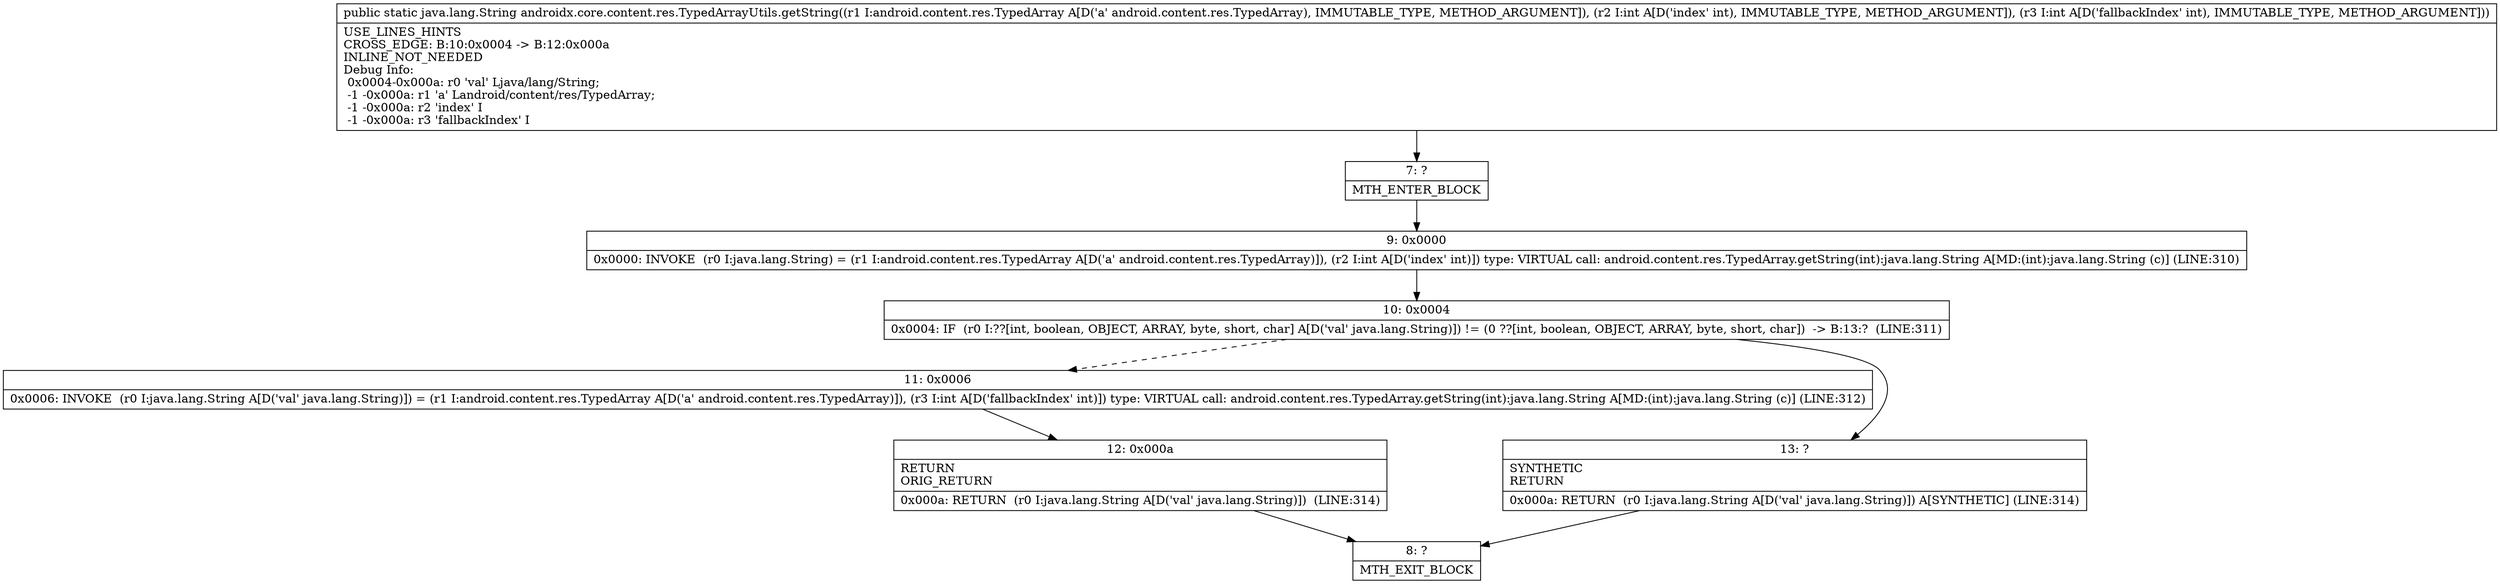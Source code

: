 digraph "CFG forandroidx.core.content.res.TypedArrayUtils.getString(Landroid\/content\/res\/TypedArray;II)Ljava\/lang\/String;" {
Node_7 [shape=record,label="{7\:\ ?|MTH_ENTER_BLOCK\l}"];
Node_9 [shape=record,label="{9\:\ 0x0000|0x0000: INVOKE  (r0 I:java.lang.String) = (r1 I:android.content.res.TypedArray A[D('a' android.content.res.TypedArray)]), (r2 I:int A[D('index' int)]) type: VIRTUAL call: android.content.res.TypedArray.getString(int):java.lang.String A[MD:(int):java.lang.String (c)] (LINE:310)\l}"];
Node_10 [shape=record,label="{10\:\ 0x0004|0x0004: IF  (r0 I:??[int, boolean, OBJECT, ARRAY, byte, short, char] A[D('val' java.lang.String)]) != (0 ??[int, boolean, OBJECT, ARRAY, byte, short, char])  \-\> B:13:?  (LINE:311)\l}"];
Node_11 [shape=record,label="{11\:\ 0x0006|0x0006: INVOKE  (r0 I:java.lang.String A[D('val' java.lang.String)]) = (r1 I:android.content.res.TypedArray A[D('a' android.content.res.TypedArray)]), (r3 I:int A[D('fallbackIndex' int)]) type: VIRTUAL call: android.content.res.TypedArray.getString(int):java.lang.String A[MD:(int):java.lang.String (c)] (LINE:312)\l}"];
Node_12 [shape=record,label="{12\:\ 0x000a|RETURN\lORIG_RETURN\l|0x000a: RETURN  (r0 I:java.lang.String A[D('val' java.lang.String)])  (LINE:314)\l}"];
Node_8 [shape=record,label="{8\:\ ?|MTH_EXIT_BLOCK\l}"];
Node_13 [shape=record,label="{13\:\ ?|SYNTHETIC\lRETURN\l|0x000a: RETURN  (r0 I:java.lang.String A[D('val' java.lang.String)]) A[SYNTHETIC] (LINE:314)\l}"];
MethodNode[shape=record,label="{public static java.lang.String androidx.core.content.res.TypedArrayUtils.getString((r1 I:android.content.res.TypedArray A[D('a' android.content.res.TypedArray), IMMUTABLE_TYPE, METHOD_ARGUMENT]), (r2 I:int A[D('index' int), IMMUTABLE_TYPE, METHOD_ARGUMENT]), (r3 I:int A[D('fallbackIndex' int), IMMUTABLE_TYPE, METHOD_ARGUMENT]))  | USE_LINES_HINTS\lCROSS_EDGE: B:10:0x0004 \-\> B:12:0x000a\lINLINE_NOT_NEEDED\lDebug Info:\l  0x0004\-0x000a: r0 'val' Ljava\/lang\/String;\l  \-1 \-0x000a: r1 'a' Landroid\/content\/res\/TypedArray;\l  \-1 \-0x000a: r2 'index' I\l  \-1 \-0x000a: r3 'fallbackIndex' I\l}"];
MethodNode -> Node_7;Node_7 -> Node_9;
Node_9 -> Node_10;
Node_10 -> Node_11[style=dashed];
Node_10 -> Node_13;
Node_11 -> Node_12;
Node_12 -> Node_8;
Node_13 -> Node_8;
}

